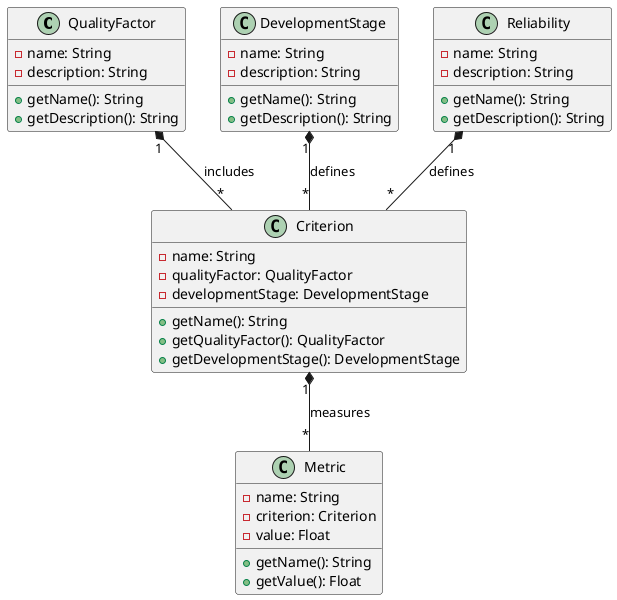 @startuml

class QualityFactor {
    -name: String
    -description: String
    +getName(): String
    +getDescription(): String
}

class Criterion {
    -name: String
    -qualityFactor: QualityFactor
    -developmentStage: DevelopmentStage
    +getName(): String
    +getQualityFactor(): QualityFactor
    +getDevelopmentStage(): DevelopmentStage
}

class Metric {
    -name: String
    -criterion: Criterion
    -value: Float
    +getName(): String
    +getValue(): Float
}

class DevelopmentStage {
    -name: String
    -description: String
    +getName(): String
    +getDescription(): String
}

class Reliability {
    -name: String
    -description: String
    +getName(): String
    +getDescription(): String
}

QualityFactor "1" *-- "*" Criterion : includes
Criterion "1" *-- "*" Metric : measures
DevelopmentStage "1" *-- "*" Criterion : defines
Reliability "1" *-- "*" Criterion : defines

@enduml
